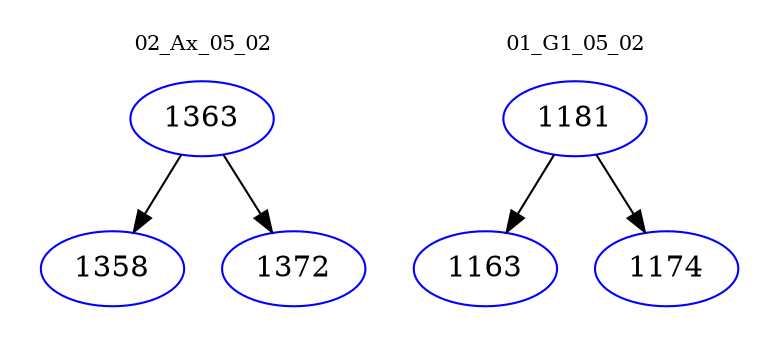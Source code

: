 digraph{
subgraph cluster_0 {
color = white
label = "02_Ax_05_02";
fontsize=10;
T0_1363 [label="1363", color="blue"]
T0_1363 -> T0_1358 [color="black"]
T0_1358 [label="1358", color="blue"]
T0_1363 -> T0_1372 [color="black"]
T0_1372 [label="1372", color="blue"]
}
subgraph cluster_1 {
color = white
label = "01_G1_05_02";
fontsize=10;
T1_1181 [label="1181", color="blue"]
T1_1181 -> T1_1163 [color="black"]
T1_1163 [label="1163", color="blue"]
T1_1181 -> T1_1174 [color="black"]
T1_1174 [label="1174", color="blue"]
}
}
